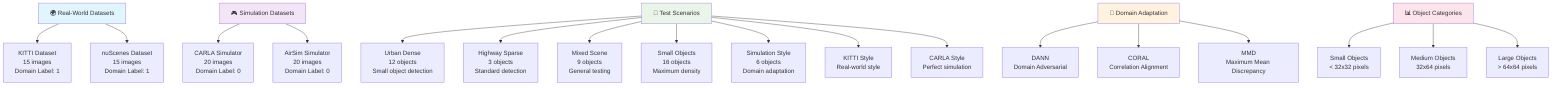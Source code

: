 graph TD
    A["🌍 Real-World Datasets"] --> B["KITTI Dataset<br/>15 images<br/>Domain Label: 1"]
    A --> C["nuScenes Dataset<br/>15 images<br/>Domain Label: 1"]
    
    D["🎮 Simulation Datasets"] --> E["CARLA Simulator<br/>20 images<br/>Domain Label: 0"]
    D --> F["AirSim Simulator<br/>20 images<br/>Domain Label: 0"]
    
    G["🧪 Test Scenarios"] --> H["Urban Dense<br/>12 objects<br/>Small object detection"]
    G --> I["Highway Sparse<br/>3 objects<br/>Standard detection"]
    G --> J["Mixed Scene<br/>9 objects<br/>General testing"]
    G --> K["Small Objects<br/>16 objects<br/>Maximum density"]
    G --> L["Simulation Style<br/>6 objects<br/>Domain adaptation"]
    G --> M["KITTI Style<br/>Real-world style"]
    G --> N["CARLA Style<br/>Perfect simulation"]
    
    O["🔄 Domain Adaptation"] --> P["DANN<br/>Domain Adversarial"]
    O --> Q["CORAL<br/>Correlation Alignment"]
    O --> R["MMD<br/>Maximum Mean Discrepancy"]
    
    S["📊 Object Categories"] --> T["Small Objects<br/>< 32x32 pixels"]
    S --> U["Medium Objects<br/>32x64 pixels"]
    S --> V["Large Objects<br/>> 64x64 pixels"]
    
    style A fill:#e1f5fe
    style D fill:#f3e5f5
    style G fill:#e8f5e8
    style O fill:#fff3e0
    style S fill:#fce4ec